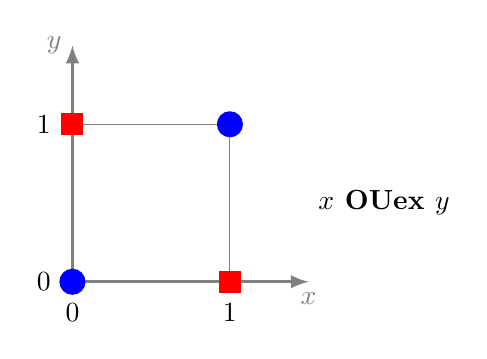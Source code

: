 \begin{tikzpicture}[scale=2]

\tikzstyle{rouge} = [fill,rectangle,red,scale=1.2];
\tikzstyle{bleu} = [fill,circle,blue] ;

\draw[gray] (0,0) grid ++(1,1);
\draw[->,>=latex, very thick,gray] (0,0)--(1.5,0) node[below] {$x$};
\draw[->,>=latex, very thick, gray] (0,0)--(0,1.5) node[left] {$y$};


 \node[bleu] at (0,0) {};
 \node[rouge] at (1,0) {};
 \node[rouge] at (0,1) {};
 \node[bleu] at (1,1) {};

% \draw[red,ultra thick] (0.5,1.5) -- (1.5,0.5) node[red,right]{$x+y-2=0$};

\node at (0,0)[below=1ex] {$0$};
\node at (1,0)[below=1ex] {$1$};
\node at (0,0)[left=1ex] {$0$};
\node at (0,1)[left=1ex] {$1$};

\node at (1.5,0.5)[right] {\bf $x$ OUex $y$};
\end{tikzpicture}